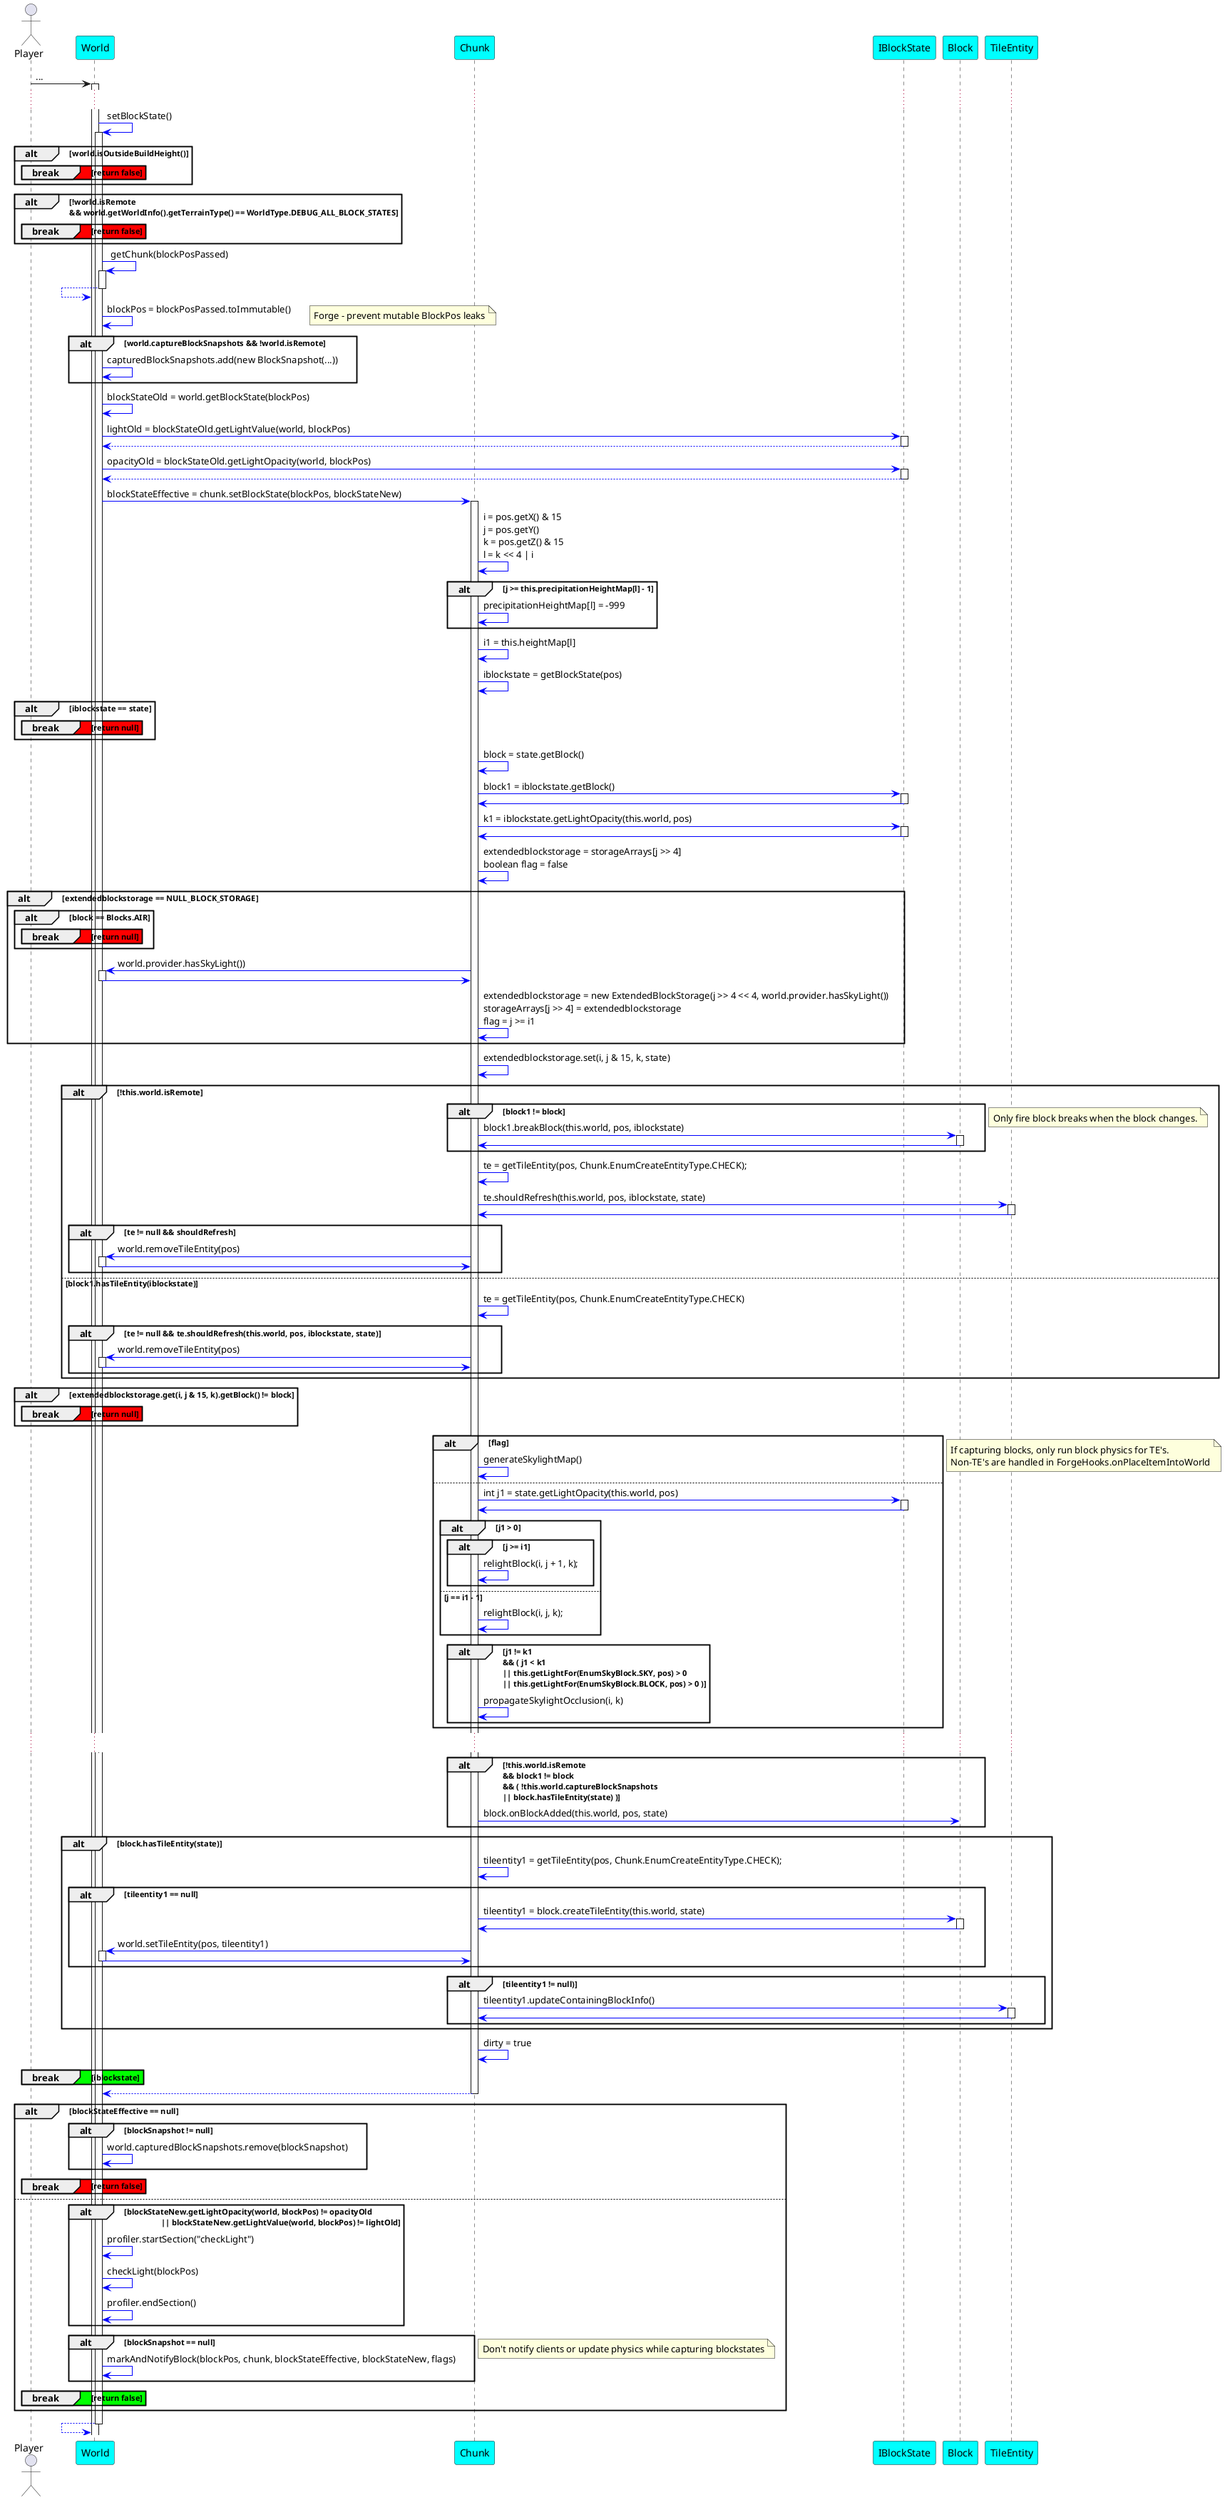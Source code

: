 @startuml
actor "Player" as player
'participant PlayerControllerMP #cyan
'participant EntityPlayer #cyan
'participant ItemStack #cyan
'participant ItemBlock #cyan
participant World #cyan
participant Chunk #cyan
participant IBlockState #cyan
participant Block #cyan
participant TileEntity #cyan
'participant WarpDrive

player -> World: ...
activate World
...

World -[#blue]> World: setBlockState()
activate World

	alt world.isOutsideBuildHeight()
		break #red return false
		end
	end
	alt !world.isRemote \n&& world.getWorldInfo().getTerrainType() == WorldType.DEBUG_ALL_BLOCK_STATES
		break #red return false
		end
	end
	
	World -[#blue]> World: getChunk(blockPosPassed)
	activate World
	World <-[#blue]- World
	deactivate World
	
	World -[#blue]> World: blockPos = blockPosPassed.toImmutable()
	note right: Forge - prevent mutable BlockPos leaks
	
	alt world.captureBlockSnapshots && !world.isRemote
		World -[#blue]> World: capturedBlockSnapshots.add(new BlockSnapshot(...))
	end
	
	World -[#blue]> World: blockStateOld = world.getBlockState(blockPos)
	
	World -[#blue]> IBlockState: lightOld = blockStateOld.getLightValue(world, blockPos)
	activate IBlockState
	World <-[#blue]- IBlockState
	deactivate IBlockState
	
	World -[#blue]> IBlockState: opacityOld = blockStateOld.getLightOpacity(world, blockPos)
	activate IBlockState
	World <-[#blue]- IBlockState
	deactivate IBlockState
	
	World -[#blue]> Chunk: blockStateEffective = chunk.setBlockState(blockPos, blockStateNew)
	activate Chunk
		Chunk -[#blue]> Chunk: i = pos.getX() & 15\n\
j = pos.getY()\n\
k = pos.getZ() & 15\n\
l = k << 4 | i
		
		alt j >= this.precipitationHeightMap[l] - 1
			Chunk -[#blue]> Chunk: precipitationHeightMap[l] = -999
		end
		
		Chunk -[#blue]> Chunk: i1 = this.heightMap[l]
		Chunk -[#blue]> Chunk: iblockstate = getBlockState(pos)
		
		alt iblockstate == state
			break #red return null
			end
		end
        Chunk -[#blue]> Chunk: block = state.getBlock()
        Chunk -[#blue]> IBlockState: block1 = iblockstate.getBlock()
        activate IBlockState
        Chunk <[#blue]- IBlockState
        deactivate IBlockState
        Chunk -[#blue]> IBlockState: k1 = iblockstate.getLightOpacity(this.world, pos)
        activate IBlockState
        Chunk <[#blue]- IBlockState
        deactivate IBlockState
        Chunk -[#blue]> Chunk: extendedblockstorage = storageArrays[j >> 4]\n\
boolean flag = false
        
        alt extendedblockstorage == NULL_BLOCK_STORAGE
            alt block == Blocks.AIR
                break #red return null
                end
            end
            
            Chunk -[#blue]> World: world.provider.hasSkyLight())
            activate World
            Chunk <[#blue]- World
            deactivate World
            Chunk -[#blue]> Chunk: extendedblockstorage = new ExtendedBlockStorage(j >> 4 << 4, world.provider.hasSkyLight())\n\
storageArrays[j >> 4] = extendedblockstorage\n\
flag = j >= i1
        end
        
        Chunk -[#blue]> Chunk: extendedblockstorage.set(i, j & 15, k, state)
        
        ' //if (block1 != block)
        alt !this.world.isRemote
            alt block1 != block
                Chunk -[#blue]> Block: block1.breakBlock(this.world, pos, iblockstate)
                activate Block
                Chunk <[#blue]- Block
                deactivate Block
            end
            note right: Only fire block breaks when the block changes.
            
            Chunk -[#blue]> Chunk: te = getTileEntity(pos, Chunk.EnumCreateEntityType.CHECK);
            Chunk -[#blue]> TileEntity: te.shouldRefresh(this.world, pos, iblockstate, state)
            activate TileEntity
            Chunk <[#blue]- TileEntity
            deactivate TileEntity
            alt te != null && shouldRefresh
                Chunk -[#blue]> World: world.removeTileEntity(pos)
                activate World
                Chunk <[#blue]- World
                deactivate World
            end
            
        else block1.hasTileEntity(iblockstate)
            Chunk -[#blue]> Chunk: te = getTileEntity(pos, Chunk.EnumCreateEntityType.CHECK)
            alt te != null && te.shouldRefresh(this.world, pos, iblockstate, state)
                Chunk -[#blue]> World: world.removeTileEntity(pos)
                activate World
                Chunk <[#blue]- World
                deactivate World
            end
        end
        
        alt extendedblockstorage.get(i, j & 15, k).getBlock() != block
            break #red return null
            end
        end
        alt flag
            Chunk -[#blue]> Chunk: generateSkylightMap()
        else
            Chunk -[#blue]> IBlockState: int j1 = state.getLightOpacity(this.world, pos)
            activate IBlockState
            Chunk <[#blue]- IBlockState
            deactivate IBlockState
            
            alt j1 > 0
                alt j >= i1
                    Chunk -[#blue]> Chunk: relightBlock(i, j + 1, k);
                end
            else j == i1 - 1
                Chunk -[#blue]> Chunk: relightBlock(i, j, k);
            end
            
            alt j1 != k1\n\
&& ( j1 < k1\n\
|| this.getLightFor(EnumSkyBlock.SKY, pos) > 0\n\
|| this.getLightFor(EnumSkyBlock.BLOCK, pos) > 0 )
                Chunk -[#blue]> Chunk: propagateSkylightOcclusion(i, k)
            end
        end
        ...
        note right: If capturing blocks, only run block physics for TE's.\n\
Non-TE's are handled in ForgeHooks.onPlaceItemIntoWorld
        alt !this.world.isRemote\n\
&& block1 != block\n\
&& ( !this.world.captureBlockSnapshots\n\
|| block.hasTileEntity(state) )
            Chunk -[#blue]> Block: block.onBlockAdded(this.world, pos, state)
        end
        
        alt block.hasTileEntity(state)
            Chunk -[#blue]> Chunk: tileentity1 = getTileEntity(pos, Chunk.EnumCreateEntityType.CHECK);
            
            alt tileentity1 == null
                Chunk -[#blue]> Block: tileentity1 = block.createTileEntity(this.world, state)
                activate Block
                Chunk <[#blue]- Block
                deactivate Block
                Chunk -[#blue]> World: world.setTileEntity(pos, tileentity1)
                activate World
                Chunk <[#blue]- World
                deactivate World
            end
            
            alt tileentity1 != null)
                Chunk -[#blue]> TileEntity: tileentity1.updateContainingBlockInfo()
                activate TileEntity
                Chunk <[#blue]- TileEntity
                deactivate TileEntity
            end
        end
        
        Chunk -[#blue]> Chunk: dirty = true
        break #lime iblockstate
        end
	World <-[#blue]- Chunk
	deactivate Chunk
	
	
	alt blockStateEffective == null
		alt blockSnapshot != null
			World -[#blue]> World: world.capturedBlockSnapshots.remove(blockSnapshot)
		end
		
		break #red return false
		end
	else
		alt blockStateNew.getLightOpacity(world, blockPos) != opacityOld\n\
		  || blockStateNew.getLightValue(world, blockPos) != lightOld
			World -[#blue]> World: profiler.startSection("checkLight")
			World -[#blue]> World: checkLight(blockPos)
			World -[#blue]> World: profiler.endSection()
		end
		alt blockSnapshot == null
			World -[#blue]> World: markAndNotifyBlock(blockPos, chunk, blockStateEffective, blockStateNew, flags)
		end
		note right: Don't notify clients or update physics while capturing blockstates
		
		break #lime return false
		end
	end
	

World <-[#blue]- World
deactivate World

@enduml